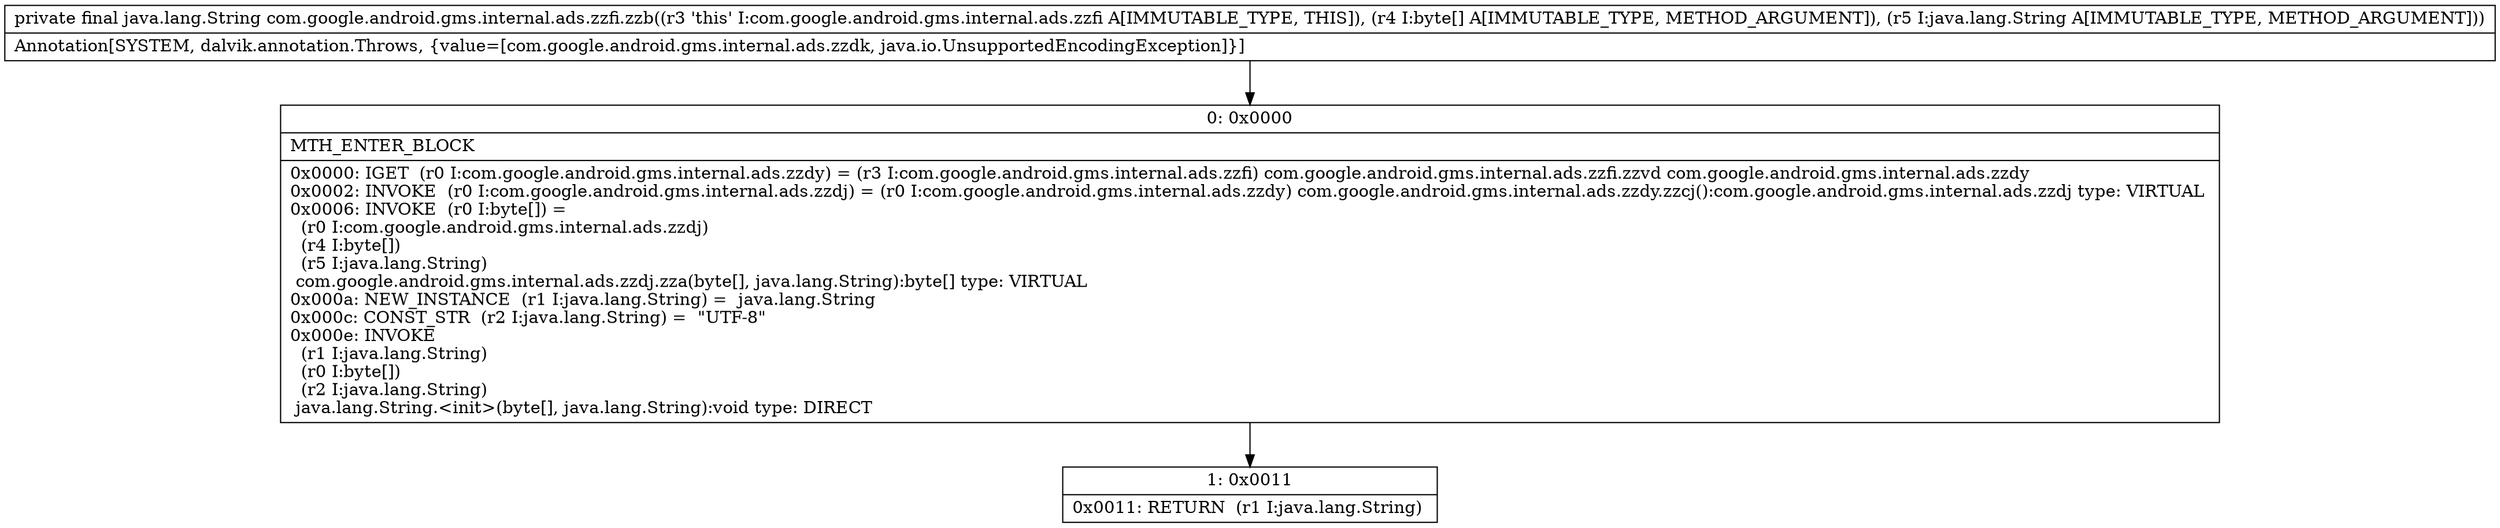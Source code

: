 digraph "CFG forcom.google.android.gms.internal.ads.zzfi.zzb([BLjava\/lang\/String;)Ljava\/lang\/String;" {
Node_0 [shape=record,label="{0\:\ 0x0000|MTH_ENTER_BLOCK\l|0x0000: IGET  (r0 I:com.google.android.gms.internal.ads.zzdy) = (r3 I:com.google.android.gms.internal.ads.zzfi) com.google.android.gms.internal.ads.zzfi.zzvd com.google.android.gms.internal.ads.zzdy \l0x0002: INVOKE  (r0 I:com.google.android.gms.internal.ads.zzdj) = (r0 I:com.google.android.gms.internal.ads.zzdy) com.google.android.gms.internal.ads.zzdy.zzcj():com.google.android.gms.internal.ads.zzdj type: VIRTUAL \l0x0006: INVOKE  (r0 I:byte[]) = \l  (r0 I:com.google.android.gms.internal.ads.zzdj)\l  (r4 I:byte[])\l  (r5 I:java.lang.String)\l com.google.android.gms.internal.ads.zzdj.zza(byte[], java.lang.String):byte[] type: VIRTUAL \l0x000a: NEW_INSTANCE  (r1 I:java.lang.String) =  java.lang.String \l0x000c: CONST_STR  (r2 I:java.lang.String) =  \"UTF\-8\" \l0x000e: INVOKE  \l  (r1 I:java.lang.String)\l  (r0 I:byte[])\l  (r2 I:java.lang.String)\l java.lang.String.\<init\>(byte[], java.lang.String):void type: DIRECT \l}"];
Node_1 [shape=record,label="{1\:\ 0x0011|0x0011: RETURN  (r1 I:java.lang.String) \l}"];
MethodNode[shape=record,label="{private final java.lang.String com.google.android.gms.internal.ads.zzfi.zzb((r3 'this' I:com.google.android.gms.internal.ads.zzfi A[IMMUTABLE_TYPE, THIS]), (r4 I:byte[] A[IMMUTABLE_TYPE, METHOD_ARGUMENT]), (r5 I:java.lang.String A[IMMUTABLE_TYPE, METHOD_ARGUMENT]))  | Annotation[SYSTEM, dalvik.annotation.Throws, \{value=[com.google.android.gms.internal.ads.zzdk, java.io.UnsupportedEncodingException]\}]\l}"];
MethodNode -> Node_0;
Node_0 -> Node_1;
}

